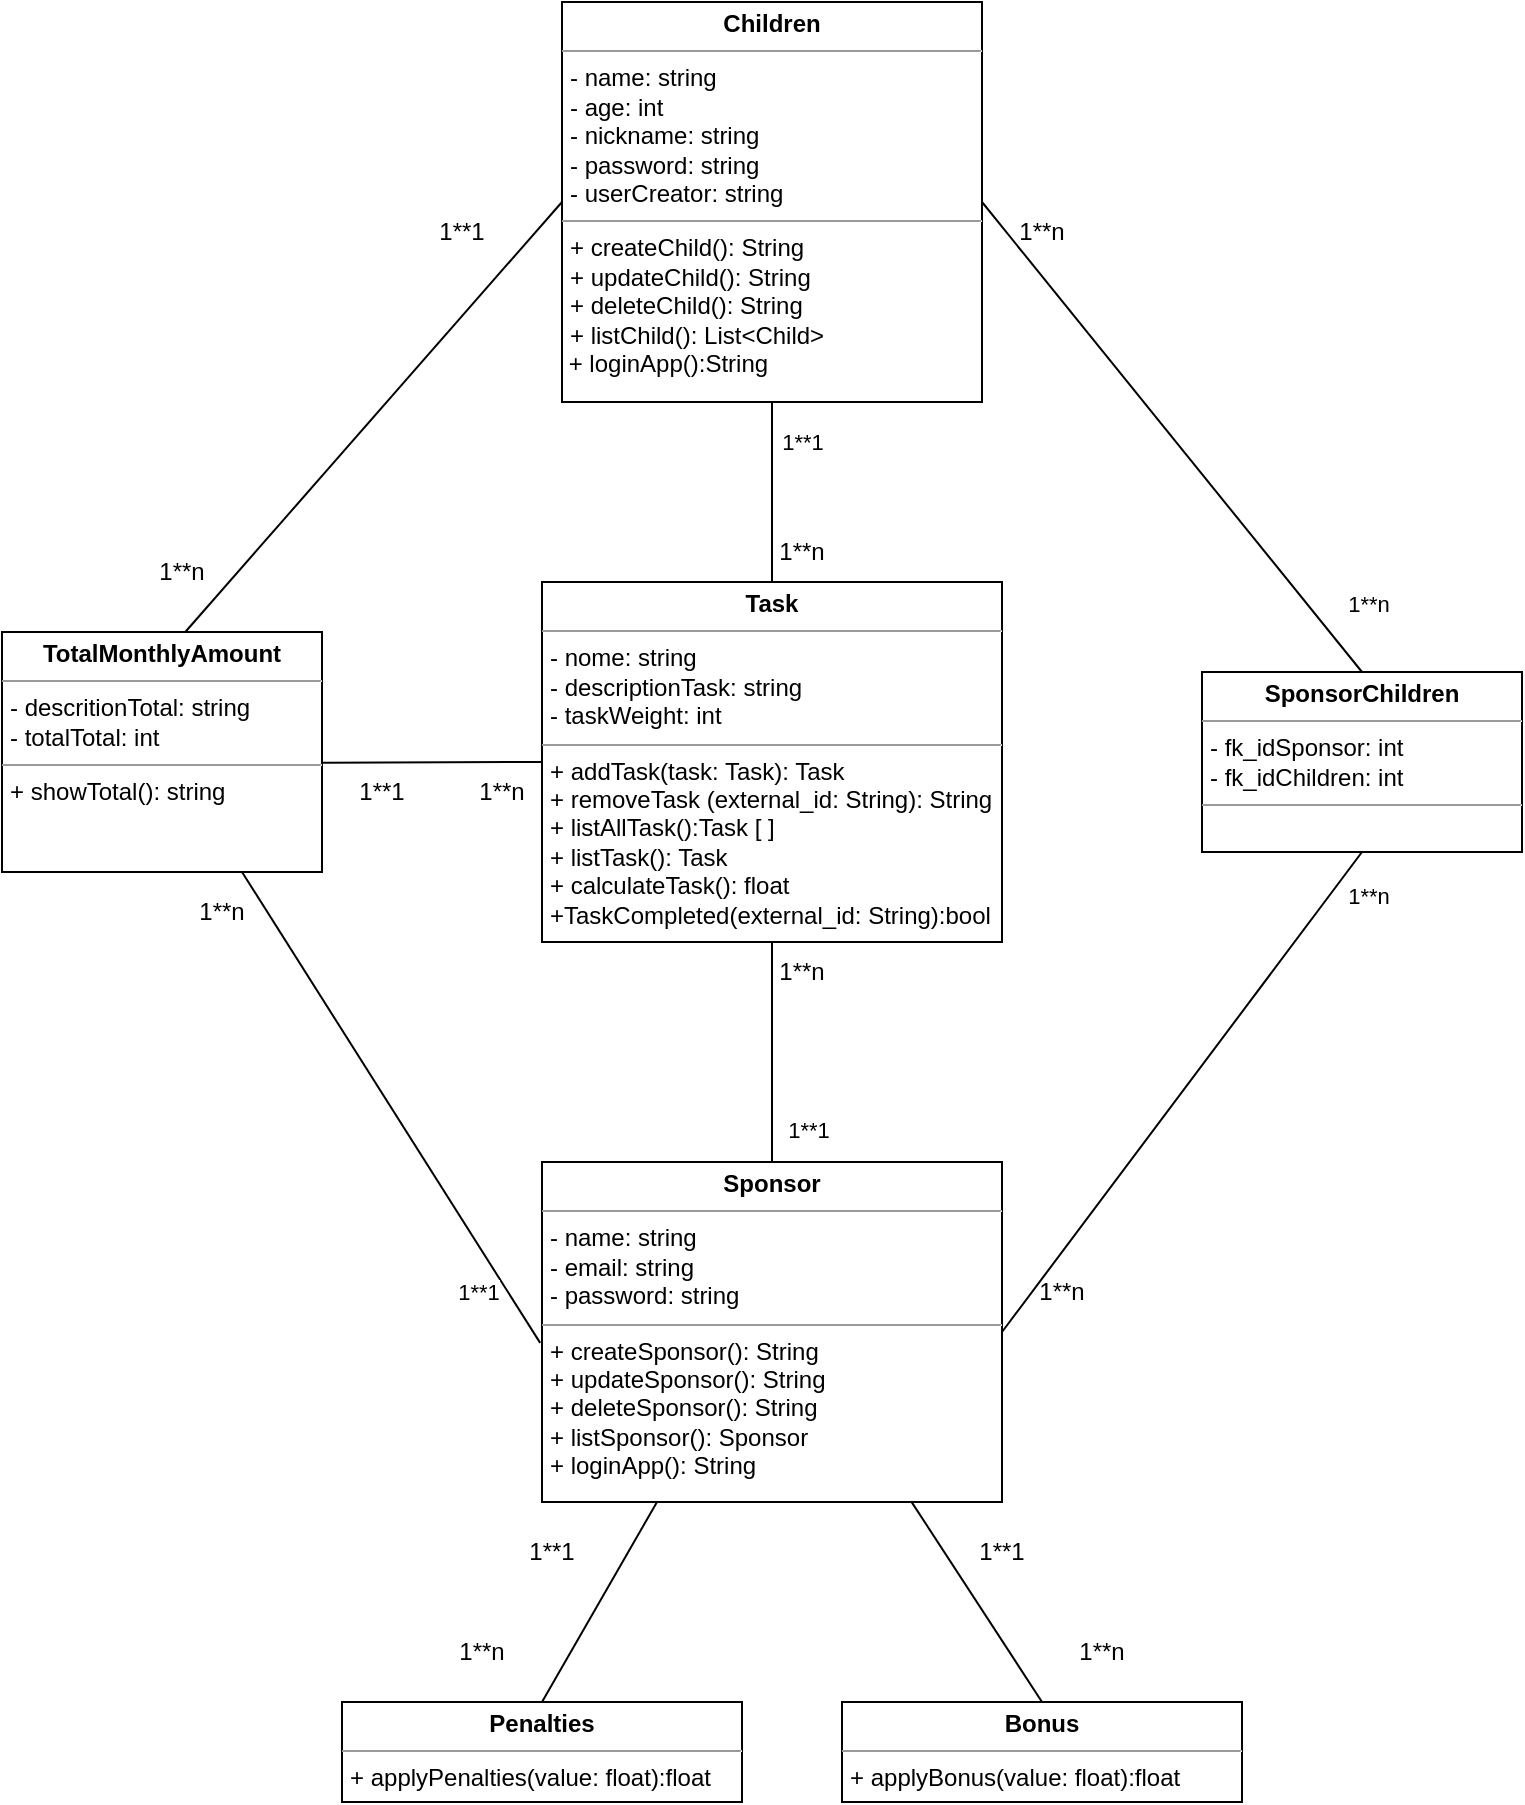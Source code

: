 <mxfile version="21.3.7" type="device">
  <diagram name="Page-1" id="lGCMH7KtWu7vIasApuW6">
    <mxGraphModel dx="1956" dy="1076" grid="1" gridSize="10" guides="1" tooltips="1" connect="1" arrows="1" fold="1" page="1" pageScale="1" pageWidth="850" pageHeight="1100" math="0" shadow="0">
      <root>
        <mxCell id="0" />
        <mxCell id="1" parent="0" />
        <mxCell id="6VntTzewP2smUPdBx_FQ-1" value="&lt;p style=&quot;margin:0px;margin-top:4px;text-align:center;&quot;&gt;&lt;b&gt;Sponsor&lt;/b&gt;&lt;/p&gt;&lt;hr size=&quot;1&quot;&gt;&lt;p style=&quot;margin:0px;margin-left:4px;&quot;&gt;&lt;span style=&quot;background-color: initial;&quot;&gt;- name: string&lt;/span&gt;&lt;br&gt;&lt;/p&gt;&lt;p style=&quot;margin:0px;margin-left:4px;&quot;&gt;- email: string&lt;/p&gt;&lt;p style=&quot;margin:0px;margin-left:4px;&quot;&gt;- password: string&lt;/p&gt;&lt;hr size=&quot;1&quot;&gt;&lt;p style=&quot;border-color: var(--border-color); margin: 0px 0px 0px 4px;&quot;&gt;+ createSponsor(): String&lt;/p&gt;&lt;p style=&quot;border-color: var(--border-color); margin: 0px 0px 0px 4px;&quot;&gt;+ updateSponsor(): String&lt;br style=&quot;border-color: var(--border-color);&quot;&gt;&lt;/p&gt;&lt;p style=&quot;border-color: var(--border-color); margin: 0px 0px 0px 4px;&quot;&gt;+ deleteSponsor(): String&lt;/p&gt;&lt;p style=&quot;border-color: var(--border-color); margin: 0px 0px 0px 4px;&quot;&gt;+ listSponsor(): Sponsor&lt;/p&gt;&lt;p style=&quot;margin:0px;margin-left:4px;&quot;&gt;+ loginApp(): String&lt;/p&gt;" style="verticalAlign=top;align=left;overflow=fill;fontSize=12;fontFamily=Helvetica;html=1;whiteSpace=wrap;" parent="1" vertex="1">
          <mxGeometry x="320" y="670" width="230" height="170" as="geometry" />
        </mxCell>
        <mxCell id="6VntTzewP2smUPdBx_FQ-5" value="&lt;p style=&quot;margin:0px;margin-top:4px;text-align:center;&quot;&gt;&lt;b&gt;Children&lt;/b&gt;&lt;/p&gt;&lt;hr size=&quot;1&quot;&gt;&lt;p style=&quot;margin:0px;margin-left:4px;&quot;&gt;&lt;span style=&quot;background-color: initial;&quot;&gt;- name: string&lt;/span&gt;&lt;br&gt;&lt;/p&gt;&lt;p style=&quot;margin:0px;margin-left:4px;&quot;&gt;- age: int&lt;/p&gt;&lt;p style=&quot;margin:0px;margin-left:4px;&quot;&gt;&lt;span style=&quot;background-color: initial;&quot;&gt;- nickname: string&lt;/span&gt;&lt;br&gt;&lt;/p&gt;&lt;p style=&quot;border-color: var(--border-color); margin: 0px 0px 0px 4px;&quot;&gt;- password: string&lt;/p&gt;&lt;p style=&quot;margin:0px;margin-left:4px;&quot;&gt;- userCreator: string&lt;/p&gt;&lt;hr size=&quot;1&quot;&gt;&lt;p style=&quot;margin:0px;margin-left:4px;&quot;&gt;+ createChild(): String&lt;/p&gt;&lt;p style=&quot;margin:0px;margin-left:4px;&quot;&gt;+ updateChild(): String&lt;br&gt;&lt;/p&gt;&lt;p style=&quot;margin:0px;margin-left:4px;&quot;&gt;+ deleteChild(): String&lt;/p&gt;&lt;p style=&quot;margin:0px;margin-left:4px;&quot;&gt;+ listChild(): List&amp;lt;Child&amp;gt;&lt;/p&gt;&lt;span style=&quot;background-color: initial;&quot;&gt;&amp;nbsp;+ loginApp():String&lt;/span&gt;" style="verticalAlign=top;align=left;overflow=fill;fontSize=12;fontFamily=Helvetica;html=1;whiteSpace=wrap;" parent="1" vertex="1">
          <mxGeometry x="330" y="90" width="210" height="200" as="geometry" />
        </mxCell>
        <mxCell id="6VntTzewP2smUPdBx_FQ-8" value="&lt;p style=&quot;margin:0px;margin-top:4px;text-align:center;&quot;&gt;&lt;b&gt;Task&lt;/b&gt;&lt;/p&gt;&lt;hr size=&quot;1&quot;&gt;&lt;p style=&quot;margin:0px;margin-left:4px;&quot;&gt;- nome: string&lt;/p&gt;&lt;p style=&quot;margin:0px;margin-left:4px;&quot;&gt;- descriptionTask: string&lt;span style=&quot;background-color: initial;&quot;&gt;&lt;br&gt;&lt;/span&gt;&lt;/p&gt;&lt;p style=&quot;margin:0px;margin-left:4px;&quot;&gt;&lt;span style=&quot;background-color: initial;&quot;&gt;- taskWeight: int&lt;/span&gt;&lt;/p&gt;&lt;hr style=&quot;border-color: var(--border-color);&quot; size=&quot;1&quot;&gt;&lt;p style=&quot;border-color: var(--border-color); margin: 0px 0px 0px 4px;&quot;&gt;+ addTask(task: Task): Task&lt;/p&gt;&lt;p style=&quot;border-color: var(--border-color); margin: 0px 0px 0px 4px;&quot;&gt;+ removeTask (external_id: String): String&lt;/p&gt;&lt;p style=&quot;border-color: var(--border-color); margin: 0px 0px 0px 4px;&quot;&gt;+ listAllTask():Task [ ]&lt;/p&gt;&lt;p style=&quot;border-color: var(--border-color); margin: 0px 0px 0px 4px;&quot;&gt;+ listTask(): Task&lt;/p&gt;&lt;p style=&quot;border-color: var(--border-color); margin: 0px 0px 0px 4px;&quot;&gt;+ calculateTask(): float&lt;br&gt;&lt;/p&gt;&lt;p style=&quot;border-color: var(--border-color); margin: 0px 0px 0px 4px;&quot;&gt;+TaskCompleted(external_id: String):bool&lt;/p&gt;" style="verticalAlign=top;align=left;overflow=fill;fontSize=12;fontFamily=Helvetica;html=1;whiteSpace=wrap;" parent="1" vertex="1">
          <mxGeometry x="320" y="380" width="230" height="180" as="geometry" />
        </mxCell>
        <mxCell id="6VntTzewP2smUPdBx_FQ-12" value="&lt;p style=&quot;margin:0px;margin-top:4px;text-align:center;&quot;&gt;&lt;b&gt;TotalMonthlyAmount&lt;/b&gt;&lt;br&gt;&lt;/p&gt;&lt;hr size=&quot;1&quot;&gt;&lt;p style=&quot;margin:0px;margin-left:4px;&quot;&gt;&lt;span style=&quot;background-color: initial;&quot;&gt;- descritionTotal: string&lt;/span&gt;&lt;br&gt;&lt;/p&gt;&lt;p style=&quot;margin:0px;margin-left:4px;&quot;&gt;- totalTotal: int&lt;/p&gt;&lt;hr size=&quot;1&quot;&gt;&lt;p style=&quot;margin:0px;margin-left:4px;&quot;&gt;+ showTotal(): string&lt;/p&gt;&lt;p style=&quot;margin:0px;margin-left:4px;&quot;&gt;&lt;br&gt;&lt;/p&gt;" style="verticalAlign=top;align=left;overflow=fill;fontSize=12;fontFamily=Helvetica;html=1;whiteSpace=wrap;" parent="1" vertex="1">
          <mxGeometry x="50" y="405" width="160" height="120" as="geometry" />
        </mxCell>
        <mxCell id="DOYxekTHyaFO2Itq2V2q-3" value="&lt;p style=&quot;border-color: var(--border-color); margin: 4px 0px 0px; text-align: center;&quot;&gt;&lt;b style=&quot;border-color: var(--border-color);&quot;&gt;Bonus&lt;/b&gt;&lt;/p&gt;&lt;hr style=&quot;border-color: var(--border-color);&quot; size=&quot;1&quot;&gt;&lt;p style=&quot;border-color: var(--border-color); margin: 0px 0px 0px 4px;&quot;&gt;+ applyBonus(value: float):float&lt;/p&gt;&lt;p style=&quot;border-color: var(--border-color); margin: 0px 0px 0px 4px;&quot;&gt;&lt;br style=&quot;border-color: var(--border-color);&quot;&gt;&lt;/p&gt;" style="verticalAlign=top;align=left;overflow=fill;fontSize=12;fontFamily=Helvetica;html=1;whiteSpace=wrap;" parent="1" vertex="1">
          <mxGeometry x="470" y="940" width="200" height="50" as="geometry" />
        </mxCell>
        <mxCell id="DOYxekTHyaFO2Itq2V2q-5" value="&lt;p style=&quot;margin:0px;margin-top:4px;text-align:center;&quot;&gt;&lt;b&gt;Penalties&lt;/b&gt;&lt;br&gt;&lt;/p&gt;&lt;hr size=&quot;1&quot;&gt;&lt;p style=&quot;margin:0px;margin-left:4px;&quot;&gt;&lt;/p&gt;&lt;p style=&quot;margin:0px;margin-left:4px;&quot;&gt;+ apply&lt;span style=&quot;border-color: var(--border-color); text-align: center;&quot;&gt;Penalties&lt;/span&gt;(value: float):float&lt;/p&gt;&lt;p style=&quot;margin:0px;margin-left:4px;&quot;&gt;&lt;br&gt;&lt;/p&gt;" style="verticalAlign=top;align=left;overflow=fill;fontSize=12;fontFamily=Helvetica;html=1;whiteSpace=wrap;" parent="1" vertex="1">
          <mxGeometry x="220" y="940" width="200" height="50" as="geometry" />
        </mxCell>
        <mxCell id="DOYxekTHyaFO2Itq2V2q-7" value="1**n" style="endArrow=none;html=1;rounded=0;exitX=0.5;exitY=1;exitDx=0;exitDy=0;entryX=1;entryY=0.5;entryDx=0;entryDy=0;" parent="1" source="DOYxekTHyaFO2Itq2V2q-9" target="6VntTzewP2smUPdBx_FQ-1" edge="1">
          <mxGeometry x="-0.893" y="16" width="50" height="50" relative="1" as="geometry">
            <mxPoint x="639" y="470" as="sourcePoint" />
            <mxPoint x="625" y="600" as="targetPoint" />
            <mxPoint as="offset" />
          </mxGeometry>
        </mxCell>
        <mxCell id="DOYxekTHyaFO2Itq2V2q-9" value="&lt;p style=&quot;margin:0px;margin-top:4px;text-align:center;&quot;&gt;&lt;b&gt;SponsorChildren&lt;/b&gt;&lt;/p&gt;&lt;hr size=&quot;1&quot;&gt;&lt;p style=&quot;margin:0px;margin-left:4px;&quot;&gt;&lt;span style=&quot;background-color: initial;&quot;&gt;- fk_idSponsor: int&lt;/span&gt;&lt;br&gt;&lt;/p&gt;&lt;p style=&quot;margin:0px;margin-left:4px;&quot;&gt;- fk_idChildren: int&lt;/p&gt;&lt;hr size=&quot;1&quot;&gt;&lt;p style=&quot;margin:0px;margin-left:4px;&quot;&gt;&lt;br&gt;&lt;/p&gt;" style="verticalAlign=top;align=left;overflow=fill;fontSize=12;fontFamily=Helvetica;html=1;whiteSpace=wrap;" parent="1" vertex="1">
          <mxGeometry x="650" y="425" width="160" height="90" as="geometry" />
        </mxCell>
        <mxCell id="DOYxekTHyaFO2Itq2V2q-10" value="1**n" style="endArrow=none;html=1;rounded=0;entryX=0.5;entryY=0;entryDx=0;entryDy=0;exitX=1;exitY=0.5;exitDx=0;exitDy=0;" parent="1" source="6VntTzewP2smUPdBx_FQ-5" target="DOYxekTHyaFO2Itq2V2q-9" edge="1">
          <mxGeometry x="0.838" y="24" width="50" height="50" relative="1" as="geometry">
            <mxPoint x="435" y="425" as="sourcePoint" />
            <mxPoint x="545" y="440" as="targetPoint" />
            <mxPoint as="offset" />
          </mxGeometry>
        </mxCell>
        <mxCell id="DOYxekTHyaFO2Itq2V2q-13" value="1**1" style="endArrow=none;html=1;rounded=0;entryX=0.5;entryY=1;entryDx=0;entryDy=0;exitX=0.5;exitY=0;exitDx=0;exitDy=0;" parent="1" source="6VntTzewP2smUPdBx_FQ-8" target="6VntTzewP2smUPdBx_FQ-5" edge="1">
          <mxGeometry x="0.556" y="-15" width="50" height="50" relative="1" as="geometry">
            <mxPoint x="155" y="640" as="sourcePoint" />
            <mxPoint x="205" y="590" as="targetPoint" />
            <mxPoint as="offset" />
          </mxGeometry>
        </mxCell>
        <mxCell id="DOYxekTHyaFO2Itq2V2q-14" value="1**1" style="endArrow=none;html=1;rounded=0;entryX=0.75;entryY=1;entryDx=0;entryDy=0;exitX=-0.004;exitY=0.532;exitDx=0;exitDy=0;exitPerimeter=0;" parent="1" source="6VntTzewP2smUPdBx_FQ-1" target="6VntTzewP2smUPdBx_FQ-12" edge="1">
          <mxGeometry x="-0.726" y="13" width="50" height="50" relative="1" as="geometry">
            <mxPoint x="95" y="850" as="sourcePoint" />
            <mxPoint x="269" y="620" as="targetPoint" />
            <mxPoint as="offset" />
          </mxGeometry>
        </mxCell>
        <mxCell id="DOYxekTHyaFO2Itq2V2q-15" value="1**1" style="endArrow=none;html=1;rounded=0;" parent="1" source="6VntTzewP2smUPdBx_FQ-1" target="6VntTzewP2smUPdBx_FQ-8" edge="1">
          <mxGeometry x="-0.704" y="-18" width="50" height="50" relative="1" as="geometry">
            <mxPoint x="330" y="750" as="sourcePoint" />
            <mxPoint x="30" y="595" as="targetPoint" />
            <mxPoint as="offset" />
          </mxGeometry>
        </mxCell>
        <mxCell id="DOYxekTHyaFO2Itq2V2q-18" value="1**n" style="text;html=1;strokeColor=none;fillColor=none;align=center;verticalAlign=middle;whiteSpace=wrap;rounded=0;" parent="1" vertex="1">
          <mxGeometry x="420" y="350" width="60" height="30" as="geometry" />
        </mxCell>
        <mxCell id="DOYxekTHyaFO2Itq2V2q-21" value="1**n" style="text;html=1;strokeColor=none;fillColor=none;align=center;verticalAlign=middle;whiteSpace=wrap;rounded=0;" parent="1" vertex="1">
          <mxGeometry x="130" y="530" width="60" height="30" as="geometry" />
        </mxCell>
        <mxCell id="DOYxekTHyaFO2Itq2V2q-23" value="1**n" style="text;html=1;strokeColor=none;fillColor=none;align=center;verticalAlign=middle;whiteSpace=wrap;rounded=0;" parent="1" vertex="1">
          <mxGeometry x="420" y="560" width="60" height="30" as="geometry" />
        </mxCell>
        <mxCell id="DOYxekTHyaFO2Itq2V2q-25" value="" style="endArrow=none;html=1;rounded=0;entryX=0;entryY=0.5;entryDx=0;entryDy=0;exitX=1.002;exitY=0.545;exitDx=0;exitDy=0;exitPerimeter=0;" parent="1" source="6VntTzewP2smUPdBx_FQ-12" target="6VntTzewP2smUPdBx_FQ-8" edge="1">
          <mxGeometry width="50" height="50" relative="1" as="geometry">
            <mxPoint x="200" y="470" as="sourcePoint" />
            <mxPoint x="330" y="475" as="targetPoint" />
          </mxGeometry>
        </mxCell>
        <mxCell id="DOYxekTHyaFO2Itq2V2q-29" value="1**n" style="text;html=1;strokeColor=none;fillColor=none;align=center;verticalAlign=middle;whiteSpace=wrap;rounded=0;" parent="1" vertex="1">
          <mxGeometry x="540" y="190" width="60" height="30" as="geometry" />
        </mxCell>
        <mxCell id="DOYxekTHyaFO2Itq2V2q-30" value="1**n" style="text;html=1;strokeColor=none;fillColor=none;align=center;verticalAlign=middle;whiteSpace=wrap;rounded=0;" parent="1" vertex="1">
          <mxGeometry x="550" y="720" width="60" height="30" as="geometry" />
        </mxCell>
        <mxCell id="DOYxekTHyaFO2Itq2V2q-31" value="1**1" style="text;html=1;strokeColor=none;fillColor=none;align=center;verticalAlign=middle;whiteSpace=wrap;rounded=0;" parent="1" vertex="1">
          <mxGeometry x="210" y="470" width="60" height="30" as="geometry" />
        </mxCell>
        <mxCell id="DOYxekTHyaFO2Itq2V2q-32" value="1**n" style="text;html=1;strokeColor=none;fillColor=none;align=center;verticalAlign=middle;whiteSpace=wrap;rounded=0;" parent="1" vertex="1">
          <mxGeometry x="270" y="470" width="60" height="30" as="geometry" />
        </mxCell>
        <mxCell id="DOYxekTHyaFO2Itq2V2q-38" value="" style="endArrow=none;html=1;rounded=0;entryX=0.5;entryY=0;entryDx=0;entryDy=0;exitX=0.25;exitY=1;exitDx=0;exitDy=0;" parent="1" source="6VntTzewP2smUPdBx_FQ-1" target="DOYxekTHyaFO2Itq2V2q-5" edge="1">
          <mxGeometry width="50" height="50" relative="1" as="geometry">
            <mxPoint x="400" y="880" as="sourcePoint" />
            <mxPoint x="270" y="730" as="targetPoint" />
          </mxGeometry>
        </mxCell>
        <mxCell id="DOYxekTHyaFO2Itq2V2q-39" value="" style="endArrow=none;html=1;rounded=0;entryX=0.5;entryY=0;entryDx=0;entryDy=0;exitX=0.804;exitY=1.001;exitDx=0;exitDy=0;exitPerimeter=0;" parent="1" source="6VntTzewP2smUPdBx_FQ-1" target="DOYxekTHyaFO2Itq2V2q-3" edge="1">
          <mxGeometry width="50" height="50" relative="1" as="geometry">
            <mxPoint x="490" y="840" as="sourcePoint" />
            <mxPoint x="220" y="727" as="targetPoint" />
          </mxGeometry>
        </mxCell>
        <mxCell id="DOYxekTHyaFO2Itq2V2q-40" value="1**n" style="text;html=1;strokeColor=none;fillColor=none;align=center;verticalAlign=middle;whiteSpace=wrap;rounded=0;" parent="1" vertex="1">
          <mxGeometry x="570" y="900" width="60" height="30" as="geometry" />
        </mxCell>
        <mxCell id="DOYxekTHyaFO2Itq2V2q-41" value="1**1" style="text;html=1;strokeColor=none;fillColor=none;align=center;verticalAlign=middle;whiteSpace=wrap;rounded=0;" parent="1" vertex="1">
          <mxGeometry x="520" y="850" width="60" height="30" as="geometry" />
        </mxCell>
        <mxCell id="DOYxekTHyaFO2Itq2V2q-42" value="1**n" style="text;html=1;strokeColor=none;fillColor=none;align=center;verticalAlign=middle;whiteSpace=wrap;rounded=0;" parent="1" vertex="1">
          <mxGeometry x="260" y="900" width="60" height="30" as="geometry" />
        </mxCell>
        <mxCell id="DOYxekTHyaFO2Itq2V2q-46" value="1**1" style="text;html=1;strokeColor=none;fillColor=none;align=center;verticalAlign=middle;whiteSpace=wrap;rounded=0;" parent="1" vertex="1">
          <mxGeometry x="295" y="850" width="60" height="30" as="geometry" />
        </mxCell>
        <mxCell id="DOYxekTHyaFO2Itq2V2q-50" value="" style="endArrow=none;html=1;rounded=0;exitX=0;exitY=0.5;exitDx=0;exitDy=0;entryX=0.572;entryY=0.001;entryDx=0;entryDy=0;entryPerimeter=0;" parent="1" source="6VntTzewP2smUPdBx_FQ-5" target="6VntTzewP2smUPdBx_FQ-12" edge="1">
          <mxGeometry x="-0.695" y="-5" width="50" height="50" relative="1" as="geometry">
            <mxPoint x="356" y="266" as="sourcePoint" />
            <mxPoint x="189.06" y="310.27" as="targetPoint" />
            <mxPoint x="1" as="offset" />
          </mxGeometry>
        </mxCell>
        <mxCell id="DOYxekTHyaFO2Itq2V2q-52" value="1**1" style="text;html=1;strokeColor=none;fillColor=none;align=center;verticalAlign=middle;whiteSpace=wrap;rounded=0;" parent="1" vertex="1">
          <mxGeometry x="250" y="190" width="60" height="30" as="geometry" />
        </mxCell>
        <mxCell id="DOYxekTHyaFO2Itq2V2q-53" value="1**n" style="text;html=1;strokeColor=none;fillColor=none;align=center;verticalAlign=middle;whiteSpace=wrap;rounded=0;" parent="1" vertex="1">
          <mxGeometry x="110" y="360" width="60" height="30" as="geometry" />
        </mxCell>
      </root>
    </mxGraphModel>
  </diagram>
</mxfile>
